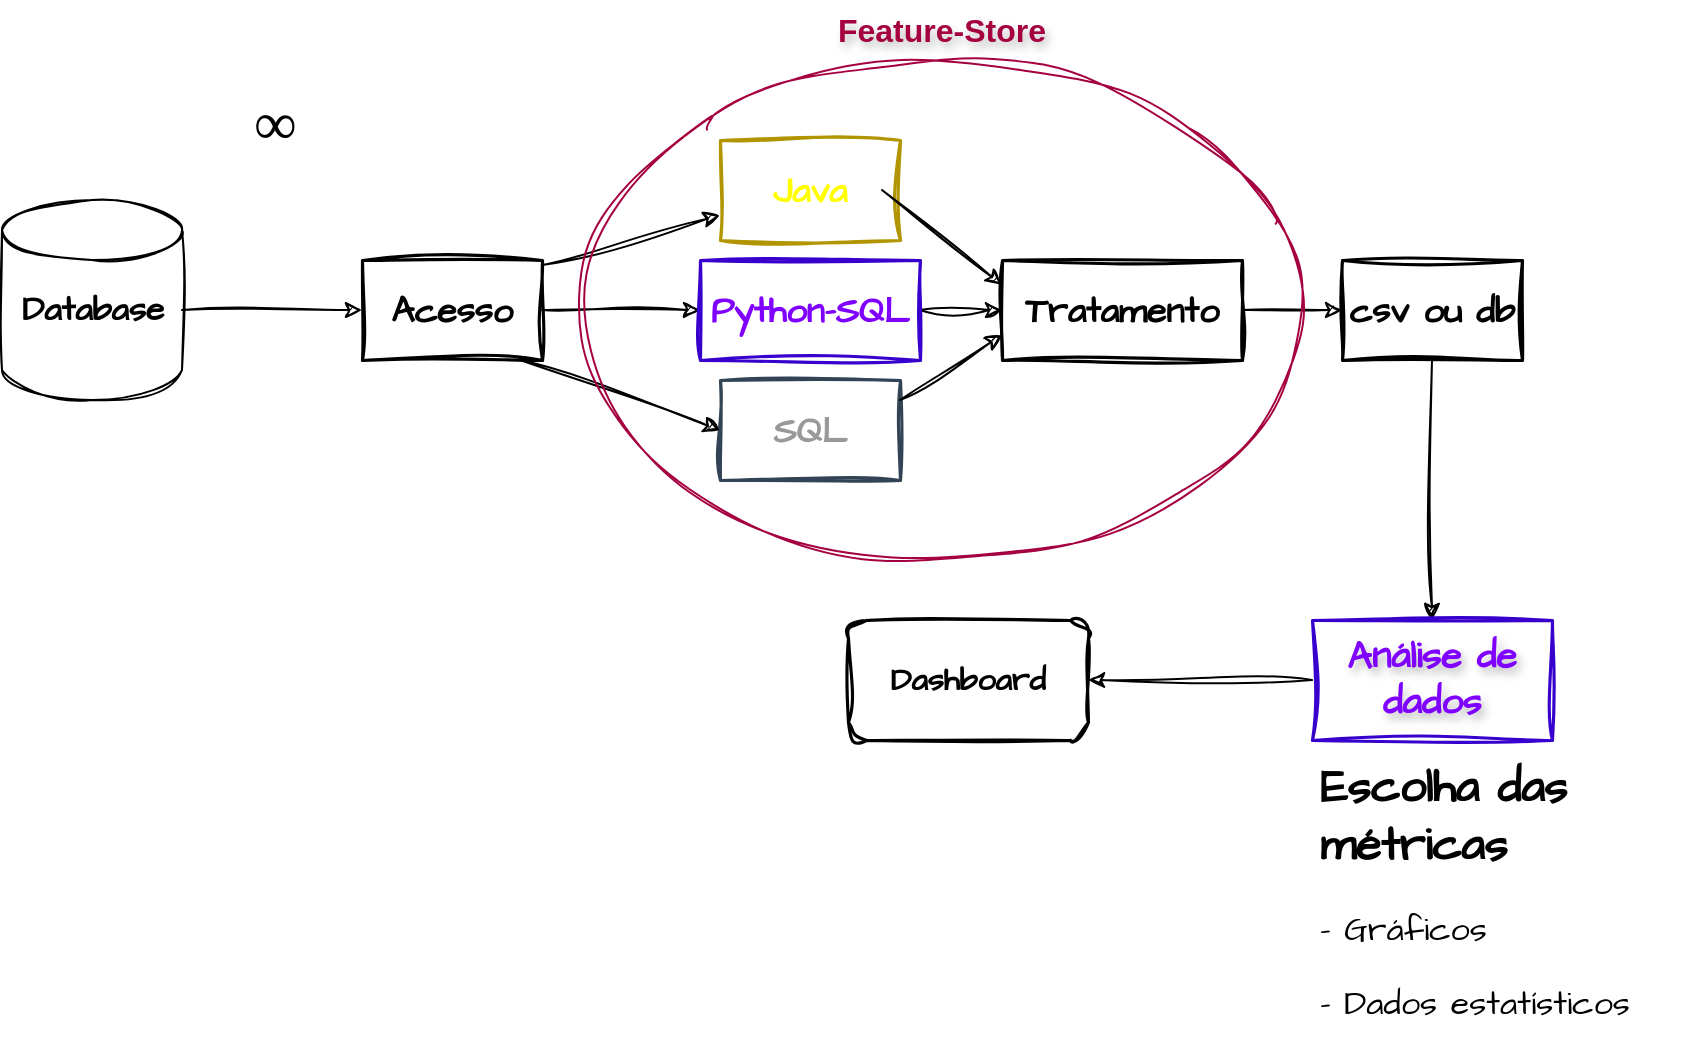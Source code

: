 <mxfile version="24.7.17">
  <diagram name="Página-1" id="UUcE6TrS-WemIDn9D4_f">
    <mxGraphModel dx="1149" dy="938" grid="0" gridSize="10" guides="1" tooltips="1" connect="1" arrows="1" fold="1" page="0" pageScale="1" pageWidth="827" pageHeight="1169" math="0" shadow="0">
      <root>
        <mxCell id="0" />
        <mxCell id="1" parent="0" />
        <mxCell id="zi6tR1ZH_1-FuNQkelgC-8" style="edgeStyle=orthogonalEdgeStyle;rounded=0;sketch=1;hachureGap=4;jiggle=2;curveFitting=1;orthogonalLoop=1;jettySize=auto;html=1;fontFamily=Architects Daughter;fontSource=https%3A%2F%2Ffonts.googleapis.com%2Fcss%3Ffamily%3DArchitects%2BDaughter;" edge="1" parent="1" source="zi6tR1ZH_1-FuNQkelgC-3" target="zi6tR1ZH_1-FuNQkelgC-7">
          <mxGeometry relative="1" as="geometry" />
        </mxCell>
        <mxCell id="zi6tR1ZH_1-FuNQkelgC-3" value="&lt;h2&gt;Acesso&lt;/h2&gt;" style="rounded=0;whiteSpace=wrap;html=1;sketch=1;hachureGap=4;jiggle=2;curveFitting=1;fontFamily=Architects Daughter;fontSource=https%3A%2F%2Ffonts.googleapis.com%2Fcss%3Ffamily%3DArchitects%2BDaughter;fillColor=none;strokeWidth=1.575;" vertex="1" parent="1">
          <mxGeometry x="190" y="80" width="90" height="50" as="geometry" />
        </mxCell>
        <mxCell id="zi6tR1ZH_1-FuNQkelgC-4" value="" style="shape=cylinder3;whiteSpace=wrap;html=1;boundedLbl=1;backgroundOutline=1;size=15;sketch=1;hachureGap=4;jiggle=2;curveFitting=1;fontFamily=Architects Daughter;fontSource=https%3A%2F%2Ffonts.googleapis.com%2Fcss%3Ffamily%3DArchitects%2BDaughter;fillColor=none;textShadow=0;fontStyle=1" vertex="1" parent="1">
          <mxGeometry x="10" y="50" width="90" height="100" as="geometry" />
        </mxCell>
        <mxCell id="zi6tR1ZH_1-FuNQkelgC-6" style="edgeStyle=orthogonalEdgeStyle;rounded=0;sketch=1;hachureGap=4;jiggle=2;curveFitting=1;orthogonalLoop=1;jettySize=auto;html=1;entryX=0;entryY=0.5;entryDx=0;entryDy=0;fontFamily=Architects Daughter;fontSource=https%3A%2F%2Ffonts.googleapis.com%2Fcss%3Ffamily%3DArchitects%2BDaughter;" edge="1" parent="1" source="zi6tR1ZH_1-FuNQkelgC-5" target="zi6tR1ZH_1-FuNQkelgC-3">
          <mxGeometry relative="1" as="geometry" />
        </mxCell>
        <mxCell id="zi6tR1ZH_1-FuNQkelgC-5" value="Database" style="text;html=1;align=center;verticalAlign=middle;resizable=0;points=[];autosize=1;strokeColor=none;fillColor=none;fontFamily=Architects Daughter;fontSource=https%3A%2F%2Ffonts.googleapis.com%2Fcss%3Ffamily%3DArchitects%2BDaughter;fontSize=17;textShadow=0;fontStyle=1" vertex="1" parent="1">
          <mxGeometry x="10" y="90" width="90" height="30" as="geometry" />
        </mxCell>
        <mxCell id="zi6tR1ZH_1-FuNQkelgC-10" style="edgeStyle=orthogonalEdgeStyle;rounded=0;sketch=1;hachureGap=4;jiggle=2;curveFitting=1;orthogonalLoop=1;jettySize=auto;html=1;fontFamily=Architects Daughter;fontSource=https%3A%2F%2Ffonts.googleapis.com%2Fcss%3Ffamily%3DArchitects%2BDaughter;" edge="1" parent="1" source="zi6tR1ZH_1-FuNQkelgC-7" target="zi6tR1ZH_1-FuNQkelgC-9">
          <mxGeometry relative="1" as="geometry" />
        </mxCell>
        <mxCell id="zi6tR1ZH_1-FuNQkelgC-7" value="&lt;h2&gt;Python-SQL&lt;/h2&gt;" style="rounded=0;whiteSpace=wrap;html=1;sketch=1;hachureGap=4;jiggle=2;curveFitting=1;fontFamily=Architects Daughter;fontSource=https%3A%2F%2Ffonts.googleapis.com%2Fcss%3Ffamily%3DArchitects%2BDaughter;fillColor=none;strokeWidth=1.575;fontColor=#7F00FF;strokeColor=#3700CC;fillStyle=auto;" vertex="1" parent="1">
          <mxGeometry x="359" y="80" width="110" height="50" as="geometry" />
        </mxCell>
        <mxCell id="zi6tR1ZH_1-FuNQkelgC-12" style="edgeStyle=orthogonalEdgeStyle;rounded=0;sketch=1;hachureGap=4;jiggle=2;curveFitting=1;orthogonalLoop=1;jettySize=auto;html=1;entryX=0;entryY=0.5;entryDx=0;entryDy=0;fontFamily=Architects Daughter;fontSource=https%3A%2F%2Ffonts.googleapis.com%2Fcss%3Ffamily%3DArchitects%2BDaughter;" edge="1" parent="1" source="zi6tR1ZH_1-FuNQkelgC-9" target="zi6tR1ZH_1-FuNQkelgC-11">
          <mxGeometry relative="1" as="geometry" />
        </mxCell>
        <mxCell id="zi6tR1ZH_1-FuNQkelgC-9" value="&lt;h2&gt;Tratamento&lt;/h2&gt;" style="rounded=0;whiteSpace=wrap;html=1;sketch=1;hachureGap=4;jiggle=2;curveFitting=1;fontFamily=Architects Daughter;fontSource=https%3A%2F%2Ffonts.googleapis.com%2Fcss%3Ffamily%3DArchitects%2BDaughter;fillColor=none;strokeWidth=1.575;" vertex="1" parent="1">
          <mxGeometry x="510" y="80" width="120" height="50" as="geometry" />
        </mxCell>
        <mxCell id="zi6tR1ZH_1-FuNQkelgC-21" style="edgeStyle=orthogonalEdgeStyle;rounded=0;sketch=1;hachureGap=4;jiggle=2;curveFitting=1;orthogonalLoop=1;jettySize=auto;html=1;fontFamily=Architects Daughter;fontSource=https%3A%2F%2Ffonts.googleapis.com%2Fcss%3Ffamily%3DArchitects%2BDaughter;" edge="1" parent="1" source="zi6tR1ZH_1-FuNQkelgC-11" target="zi6tR1ZH_1-FuNQkelgC-22">
          <mxGeometry relative="1" as="geometry">
            <mxPoint x="725" y="240" as="targetPoint" />
          </mxGeometry>
        </mxCell>
        <mxCell id="zi6tR1ZH_1-FuNQkelgC-11" value="&lt;h2&gt;csv ou db&lt;/h2&gt;" style="rounded=0;whiteSpace=wrap;html=1;sketch=1;hachureGap=4;jiggle=2;curveFitting=1;fontFamily=Architects Daughter;fontSource=https%3A%2F%2Ffonts.googleapis.com%2Fcss%3Ffamily%3DArchitects%2BDaughter;fillColor=none;strokeWidth=1.575;" vertex="1" parent="1">
          <mxGeometry x="680" y="80" width="90" height="50" as="geometry" />
        </mxCell>
        <mxCell id="zi6tR1ZH_1-FuNQkelgC-13" value="&lt;h2&gt;SQL&lt;/h2&gt;" style="rounded=0;whiteSpace=wrap;html=1;sketch=1;hachureGap=4;jiggle=2;curveFitting=1;fontFamily=Architects Daughter;fontSource=https%3A%2F%2Ffonts.googleapis.com%2Fcss%3Ffamily%3DArchitects%2BDaughter;fillColor=none;strokeWidth=1.575;fontColor=#999999;strokeColor=#314354;fillStyle=auto;" vertex="1" parent="1">
          <mxGeometry x="369" y="140" width="90" height="50" as="geometry" />
        </mxCell>
        <mxCell id="zi6tR1ZH_1-FuNQkelgC-14" value="&lt;h2&gt;Java&lt;/h2&gt;" style="rounded=0;whiteSpace=wrap;html=1;sketch=1;hachureGap=4;jiggle=2;curveFitting=1;fontFamily=Architects Daughter;fontSource=https%3A%2F%2Ffonts.googleapis.com%2Fcss%3Ffamily%3DArchitects%2BDaughter;fillColor=none;strokeWidth=1.575;fontColor=#FFFF00;strokeColor=#B09500;fillStyle=auto;" vertex="1" parent="1">
          <mxGeometry x="369" y="20" width="90" height="50" as="geometry" />
        </mxCell>
        <mxCell id="zi6tR1ZH_1-FuNQkelgC-17" value="" style="endArrow=classic;html=1;rounded=0;sketch=1;hachureGap=4;jiggle=2;curveFitting=1;fontFamily=Architects Daughter;fontSource=https%3A%2F%2Ffonts.googleapis.com%2Fcss%3Ffamily%3DArchitects%2BDaughter;entryX=0;entryY=0.5;entryDx=0;entryDy=0;" edge="1" parent="1" target="zi6tR1ZH_1-FuNQkelgC-13">
          <mxGeometry width="50" height="50" relative="1" as="geometry">
            <mxPoint x="269" y="130" as="sourcePoint" />
            <mxPoint x="369" y="180" as="targetPoint" />
          </mxGeometry>
        </mxCell>
        <mxCell id="zi6tR1ZH_1-FuNQkelgC-18" value="" style="endArrow=classic;html=1;rounded=0;sketch=1;hachureGap=4;jiggle=2;curveFitting=1;fontFamily=Architects Daughter;fontSource=https%3A%2F%2Ffonts.googleapis.com%2Fcss%3Ffamily%3DArchitects%2BDaughter;" edge="1" parent="1" target="zi6tR1ZH_1-FuNQkelgC-14">
          <mxGeometry width="50" height="50" relative="1" as="geometry">
            <mxPoint x="280" y="82.5" as="sourcePoint" />
            <mxPoint x="380" y="117.5" as="targetPoint" />
          </mxGeometry>
        </mxCell>
        <mxCell id="zi6tR1ZH_1-FuNQkelgC-19" value="" style="endArrow=classic;html=1;rounded=0;sketch=1;hachureGap=4;jiggle=2;curveFitting=1;fontFamily=Architects Daughter;fontSource=https%3A%2F%2Ffonts.googleapis.com%2Fcss%3Ffamily%3DArchitects%2BDaughter;entryX=0;entryY=0.25;entryDx=0;entryDy=0;" edge="1" parent="1" target="zi6tR1ZH_1-FuNQkelgC-9">
          <mxGeometry width="50" height="50" relative="1" as="geometry">
            <mxPoint x="450" y="45" as="sourcePoint" />
            <mxPoint x="550" y="80" as="targetPoint" />
          </mxGeometry>
        </mxCell>
        <mxCell id="zi6tR1ZH_1-FuNQkelgC-20" value="" style="endArrow=classic;html=1;rounded=0;sketch=1;hachureGap=4;jiggle=2;curveFitting=1;fontFamily=Architects Daughter;fontSource=https%3A%2F%2Ffonts.googleapis.com%2Fcss%3Ffamily%3DArchitects%2BDaughter;entryX=0;entryY=0.75;entryDx=0;entryDy=0;" edge="1" parent="1" target="zi6tR1ZH_1-FuNQkelgC-9">
          <mxGeometry width="50" height="50" relative="1" as="geometry">
            <mxPoint x="459" y="150" as="sourcePoint" />
            <mxPoint x="519" y="198" as="targetPoint" />
          </mxGeometry>
        </mxCell>
        <mxCell id="zi6tR1ZH_1-FuNQkelgC-23" style="edgeStyle=orthogonalEdgeStyle;rounded=0;sketch=1;hachureGap=4;jiggle=2;curveFitting=1;orthogonalLoop=1;jettySize=auto;html=1;fontFamily=Architects Daughter;fontSource=https%3A%2F%2Ffonts.googleapis.com%2Fcss%3Ffamily%3DArchitects%2BDaughter;" edge="1" parent="1" source="zi6tR1ZH_1-FuNQkelgC-22" target="zi6tR1ZH_1-FuNQkelgC-49">
          <mxGeometry relative="1" as="geometry">
            <mxPoint x="594" y="290" as="targetPoint" />
          </mxGeometry>
        </mxCell>
        <mxCell id="zi6tR1ZH_1-FuNQkelgC-22" value="Análise de&lt;div&gt;dados&lt;/div&gt;" style="rounded=0;whiteSpace=wrap;html=1;sketch=1;hachureGap=4;jiggle=2;curveFitting=1;fontFamily=Architects Daughter;fontSource=https%3A%2F%2Ffonts.googleapis.com%2Fcss%3Ffamily%3DArchitects%2BDaughter;fillColor=none;fontSize=19;fontStyle=1;labelBorderColor=none;textShadow=1;fontColor=#7F00FF;strokeColor=#3700CC;strokeWidth=1.575;" vertex="1" parent="1">
          <mxGeometry x="665" y="260" width="120" height="60" as="geometry" />
        </mxCell>
        <mxCell id="zi6tR1ZH_1-FuNQkelgC-24" value="" style="ellipse;whiteSpace=wrap;html=1;sketch=1;hachureGap=4;jiggle=2;curveFitting=1;fontFamily=Architects Daughter;fontSource=https%3A%2F%2Ffonts.googleapis.com%2Fcss%3Ffamily%3DArchitects%2BDaughter;fillColor=none;fontColor=#ffffff;strokeColor=#A50040;" vertex="1" parent="1">
          <mxGeometry x="300" y="-20" width="360" height="250" as="geometry" />
        </mxCell>
        <mxCell id="zi6tR1ZH_1-FuNQkelgC-25" value="Feature&lt;font&gt;-&lt;/font&gt;Store" style="text;html=1;align=center;verticalAlign=middle;whiteSpace=wrap;rounded=0;fontFamily=Helvetica;fontStyle=1;fontSize=16;fontColor=#A50040;labelBackgroundColor=none;labelBorderColor=none;textShadow=1;" vertex="1" parent="1">
          <mxGeometry x="407" y="-50" width="146" height="30" as="geometry" />
        </mxCell>
        <mxCell id="zi6tR1ZH_1-FuNQkelgC-44" value="&lt;h1 style=&quot;margin-top: 0px;&quot;&gt;&lt;font style=&quot;font-size: 23px;&quot;&gt;Escolha das métricas&lt;/font&gt;&lt;/h1&gt;&lt;p style=&quot;font-size: 17px;&quot;&gt;&lt;font style=&quot;font-size: 17px;&quot;&gt;- Gráficos&lt;/font&gt;&lt;/p&gt;&lt;p style=&quot;font-size: 17px;&quot;&gt;&lt;font style=&quot;font-size: 17px;&quot;&gt;- Dados estatísticos&lt;/font&gt;&lt;/p&gt;" style="text;html=1;whiteSpace=wrap;overflow=hidden;rounded=0;fontFamily=Architects Daughter;fontSource=https%3A%2F%2Ffonts.googleapis.com%2Fcss%3Ffamily%3DArchitects%2BDaughter;" vertex="1" parent="1">
          <mxGeometry x="667" y="323" width="195" height="150" as="geometry" />
        </mxCell>
        <mxCell id="zi6tR1ZH_1-FuNQkelgC-48" value="∞" style="text;whiteSpace=wrap;fontFamily=Architects Daughter;fontSource=https%3A%2F%2Ffonts.googleapis.com%2Fcss%3Ffamily%3DArchitects%2BDaughter;fontSize=30;" vertex="1" parent="1">
          <mxGeometry x="134" y="-12" width="30" height="45" as="geometry" />
        </mxCell>
        <mxCell id="zi6tR1ZH_1-FuNQkelgC-49" value="&lt;font style=&quot;font-size: 16px;&quot;&gt;&lt;b&gt;Dashboard&lt;/b&gt;&lt;/font&gt;" style="rounded=1;whiteSpace=wrap;html=1;sketch=1;hachureGap=4;jiggle=2;curveFitting=1;fontFamily=Architects Daughter;fontSource=https%3A%2F%2Ffonts.googleapis.com%2Fcss%3Ffamily%3DArchitects%2BDaughter;fillColor=none;strokeWidth=1.575;" vertex="1" parent="1">
          <mxGeometry x="433" y="260" width="120" height="60" as="geometry" />
        </mxCell>
      </root>
    </mxGraphModel>
  </diagram>
</mxfile>
